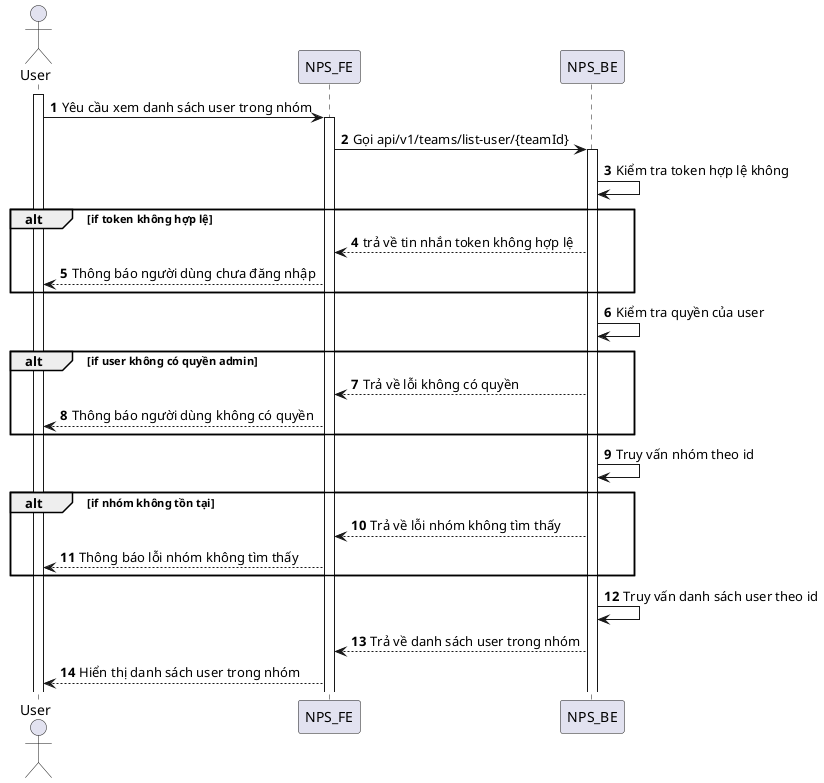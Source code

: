 @startuml
autonumber
actor User
activate User
User -> NPS_FE: Yêu cầu xem danh sách user trong nhóm
activate NPS_FE
NPS_FE -> NPS_BE: Gọi api/v1/teams/list-user/{teamId}
activate NPS_BE
NPS_BE -> NPS_BE: Kiểm tra token hợp lệ không
alt if token không hợp lệ
NPS_BE --> NPS_FE: trả về tin nhắn token không hợp lệ
NPS_FE --> User: Thông báo người dùng chưa đăng nhập
end
NPS_BE -> NPS_BE: Kiểm tra quyền của user
alt if user không có quyền admin
NPS_BE --> NPS_FE: Trả về lỗi không có quyền
NPS_FE --> User: Thông báo người dùng không có quyền
end
NPS_BE -> NPS_BE: Truy vấn nhóm theo id
alt if nhóm không tồn tại
NPS_BE --> NPS_FE: Trả về lỗi nhóm không tìm thấy
NPS_FE --> User: Thông báo lỗi nhóm không tìm thấy
end
NPS_BE -> NPS_BE: Truy vấn danh sách user theo id
NPS_BE --> NPS_FE: Trả về danh sách user trong nhóm
NPS_FE --> User: Hiển thị danh sách user trong nhóm
@enduml